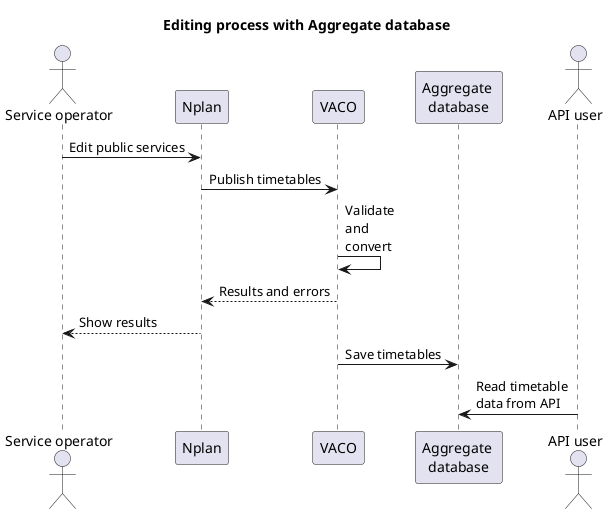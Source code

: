 @startuml Editing process (Aggregate database)

'skinparam MaxMessageSize 40

title "Editing process with Aggregate database"

actor "Service operator" as editor
participant "Nplan" as nplan
participant "VACO" as vaco
participant "Aggregate \ndatabase" as aggdb

actor "API user" as apiuser

editor -> nplan : Edit public services
nplan -> vaco : Publish timetables
vaco -> vaco : Validate \nand \nconvert
vaco --> nplan : Results and errors
nplan --> editor : Show results
vaco -> aggdb : Save timetables
apiuser -> aggdb : Read timetable \ndata from API

@enduml
